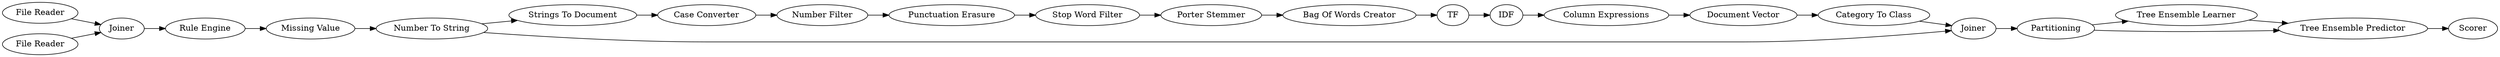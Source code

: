 digraph {
	3 [label="File Reader"]
	4 [label="File Reader"]
	8 [label="Case Converter"]
	10 [label="Number Filter"]
	11 [label="Punctuation Erasure"]
	13 [label="Stop Word Filter"]
	14 [label="Porter Stemmer"]
	16 [label="Bag Of Words Creator"]
	17 [label=TF]
	18 [label=IDF]
	19 [label="Category To Class"]
	20 [label="Strings To Document"]
	21 [label=Joiner]
	23 [label="Column Expressions"]
	24 [label="Document Vector"]
	26 [label=Partitioning]
	27 [label="Tree Ensemble Learner"]
	28 [label="Tree Ensemble Predictor"]
	31 [label=Scorer]
	33 [label=Joiner]
	34 [label="Rule Engine"]
	35 [label="Missing Value"]
	36 [label="Number To String"]
	3 -> 33
	4 -> 33
	8 -> 10
	10 -> 11
	11 -> 13
	13 -> 14
	14 -> 16
	16 -> 17
	17 -> 18
	18 -> 23
	19 -> 21
	20 -> 8
	21 -> 26
	23 -> 24
	24 -> 19
	26 -> 27
	26 -> 28
	27 -> 28
	28 -> 31
	33 -> 34
	34 -> 35
	35 -> 36
	36 -> 20
	36 -> 21
	rankdir=LR
}

